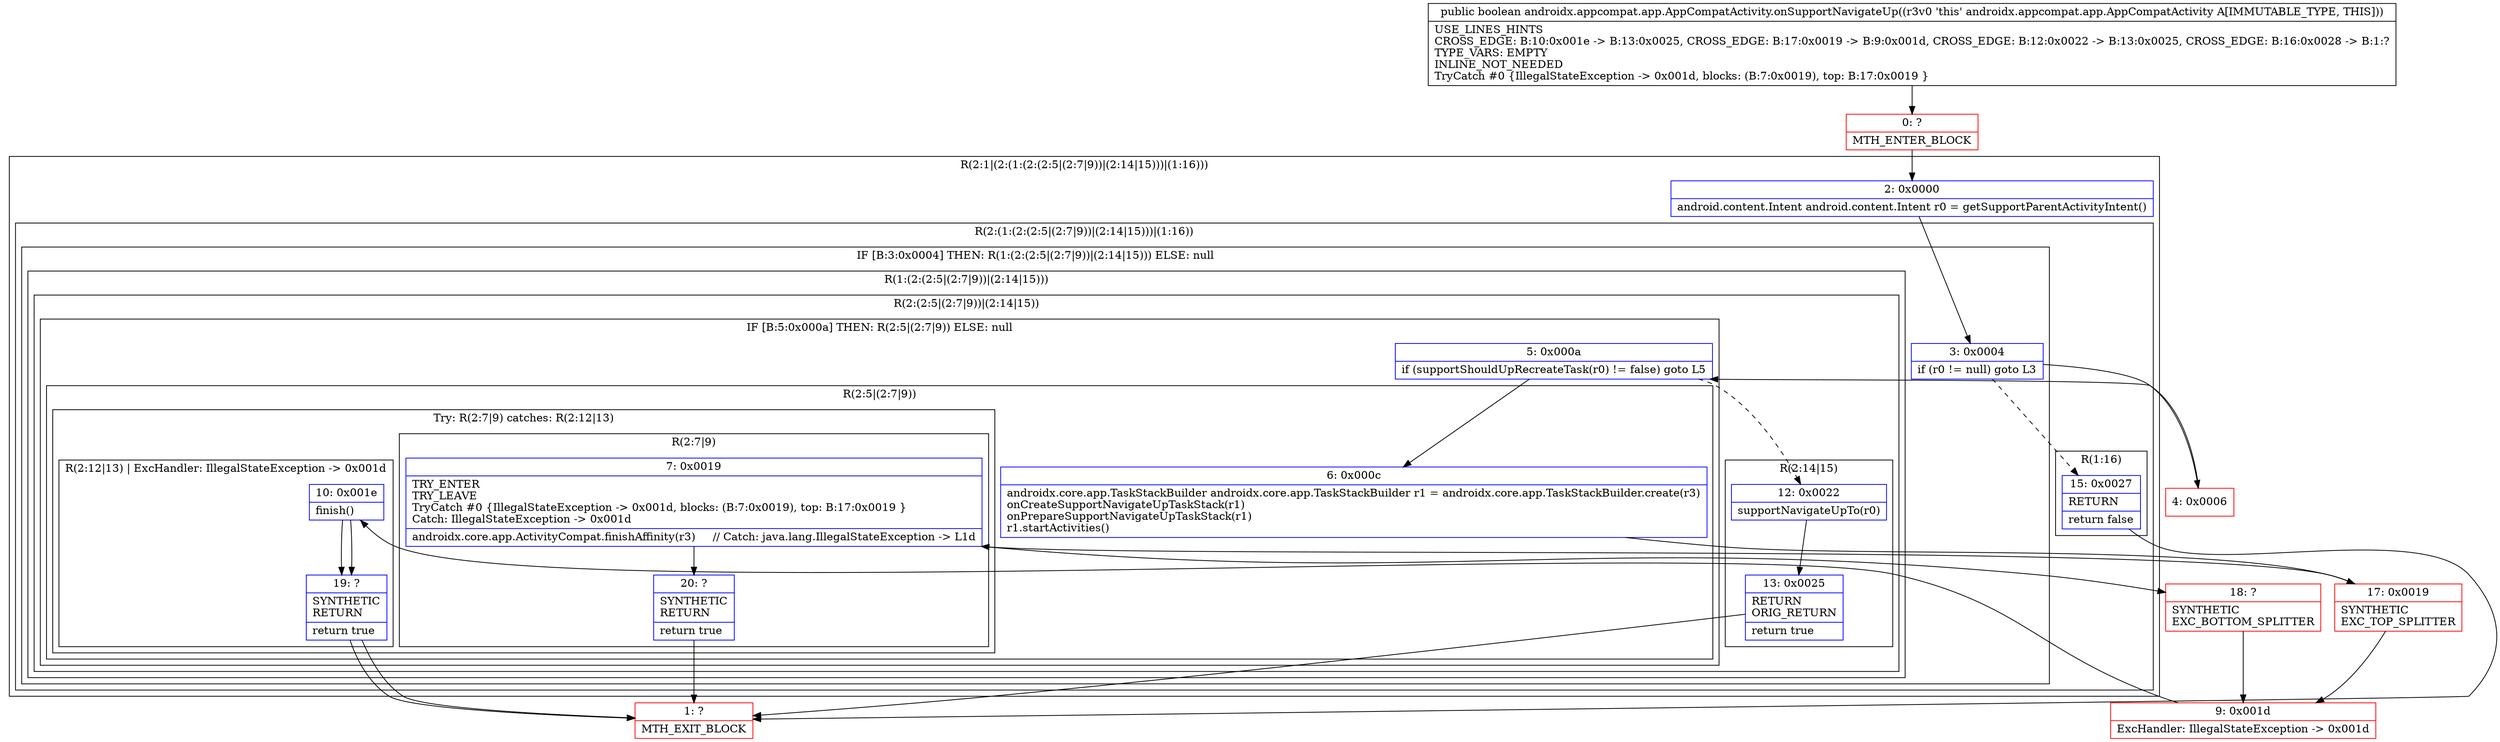 digraph "CFG forandroidx.appcompat.app.AppCompatActivity.onSupportNavigateUp()Z" {
subgraph cluster_Region_1076781875 {
label = "R(2:1|(2:(1:(2:(2:5|(2:7|9))|(2:14|15)))|(1:16)))";
node [shape=record,color=blue];
Node_2 [shape=record,label="{2\:\ 0x0000|android.content.Intent android.content.Intent r0 = getSupportParentActivityIntent()\l}"];
subgraph cluster_Region_1455979043 {
label = "R(2:(1:(2:(2:5|(2:7|9))|(2:14|15)))|(1:16))";
node [shape=record,color=blue];
subgraph cluster_IfRegion_2083888443 {
label = "IF [B:3:0x0004] THEN: R(1:(2:(2:5|(2:7|9))|(2:14|15))) ELSE: null";
node [shape=record,color=blue];
Node_3 [shape=record,label="{3\:\ 0x0004|if (r0 != null) goto L3\l}"];
subgraph cluster_Region_970490559 {
label = "R(1:(2:(2:5|(2:7|9))|(2:14|15)))";
node [shape=record,color=blue];
subgraph cluster_Region_1328830248 {
label = "R(2:(2:5|(2:7|9))|(2:14|15))";
node [shape=record,color=blue];
subgraph cluster_IfRegion_1286092628 {
label = "IF [B:5:0x000a] THEN: R(2:5|(2:7|9)) ELSE: null";
node [shape=record,color=blue];
Node_5 [shape=record,label="{5\:\ 0x000a|if (supportShouldUpRecreateTask(r0) != false) goto L5\l}"];
subgraph cluster_Region_1247033920 {
label = "R(2:5|(2:7|9))";
node [shape=record,color=blue];
Node_6 [shape=record,label="{6\:\ 0x000c|androidx.core.app.TaskStackBuilder androidx.core.app.TaskStackBuilder r1 = androidx.core.app.TaskStackBuilder.create(r3)\lonCreateSupportNavigateUpTaskStack(r1)\lonPrepareSupportNavigateUpTaskStack(r1)\lr1.startActivities()\l}"];
subgraph cluster_TryCatchRegion_688919596 {
label = "Try: R(2:7|9) catches: R(2:12|13)";
node [shape=record,color=blue];
subgraph cluster_Region_1016887887 {
label = "R(2:7|9)";
node [shape=record,color=blue];
Node_7 [shape=record,label="{7\:\ 0x0019|TRY_ENTER\lTRY_LEAVE\lTryCatch #0 \{IllegalStateException \-\> 0x001d, blocks: (B:7:0x0019), top: B:17:0x0019 \}\lCatch: IllegalStateException \-\> 0x001d\l|androidx.core.app.ActivityCompat.finishAffinity(r3)     \/\/ Catch: java.lang.IllegalStateException \-\> L1d\l}"];
Node_20 [shape=record,label="{20\:\ ?|SYNTHETIC\lRETURN\l|return true\l}"];
}
subgraph cluster_Region_1101842969 {
label = "R(2:12|13) | ExcHandler: IllegalStateException \-\> 0x001d\l";
node [shape=record,color=blue];
Node_10 [shape=record,label="{10\:\ 0x001e|finish()\l}"];
Node_19 [shape=record,label="{19\:\ ?|SYNTHETIC\lRETURN\l|return true\l}"];
}
}
}
}
subgraph cluster_Region_2043734450 {
label = "R(2:14|15)";
node [shape=record,color=blue];
Node_12 [shape=record,label="{12\:\ 0x0022|supportNavigateUpTo(r0)\l}"];
Node_13 [shape=record,label="{13\:\ 0x0025|RETURN\lORIG_RETURN\l|return true\l}"];
}
}
}
}
subgraph cluster_Region_751585299 {
label = "R(1:16)";
node [shape=record,color=blue];
Node_15 [shape=record,label="{15\:\ 0x0027|RETURN\l|return false\l}"];
}
}
}
subgraph cluster_Region_1101842969 {
label = "R(2:12|13) | ExcHandler: IllegalStateException \-\> 0x001d\l";
node [shape=record,color=blue];
Node_10 [shape=record,label="{10\:\ 0x001e|finish()\l}"];
Node_19 [shape=record,label="{19\:\ ?|SYNTHETIC\lRETURN\l|return true\l}"];
}
Node_0 [shape=record,color=red,label="{0\:\ ?|MTH_ENTER_BLOCK\l}"];
Node_4 [shape=record,color=red,label="{4\:\ 0x0006}"];
Node_17 [shape=record,color=red,label="{17\:\ 0x0019|SYNTHETIC\lEXC_TOP_SPLITTER\l}"];
Node_18 [shape=record,color=red,label="{18\:\ ?|SYNTHETIC\lEXC_BOTTOM_SPLITTER\l}"];
Node_1 [shape=record,color=red,label="{1\:\ ?|MTH_EXIT_BLOCK\l}"];
Node_9 [shape=record,color=red,label="{9\:\ 0x001d|ExcHandler: IllegalStateException \-\> 0x001d\l}"];
MethodNode[shape=record,label="{public boolean androidx.appcompat.app.AppCompatActivity.onSupportNavigateUp((r3v0 'this' androidx.appcompat.app.AppCompatActivity A[IMMUTABLE_TYPE, THIS]))  | USE_LINES_HINTS\lCROSS_EDGE: B:10:0x001e \-\> B:13:0x0025, CROSS_EDGE: B:17:0x0019 \-\> B:9:0x001d, CROSS_EDGE: B:12:0x0022 \-\> B:13:0x0025, CROSS_EDGE: B:16:0x0028 \-\> B:1:?\lTYPE_VARS: EMPTY\lINLINE_NOT_NEEDED\lTryCatch #0 \{IllegalStateException \-\> 0x001d, blocks: (B:7:0x0019), top: B:17:0x0019 \}\l}"];
MethodNode -> Node_0;Node_2 -> Node_3;
Node_3 -> Node_4;
Node_3 -> Node_15[style=dashed];
Node_5 -> Node_6;
Node_5 -> Node_12[style=dashed];
Node_6 -> Node_17;
Node_7 -> Node_18;
Node_7 -> Node_20;
Node_20 -> Node_1;
Node_10 -> Node_19;
Node_19 -> Node_1;
Node_12 -> Node_13;
Node_13 -> Node_1;
Node_15 -> Node_1;
Node_10 -> Node_19;
Node_19 -> Node_1;
Node_0 -> Node_2;
Node_4 -> Node_5;
Node_17 -> Node_7;
Node_17 -> Node_9;
Node_18 -> Node_9;
Node_9 -> Node_10;
}

